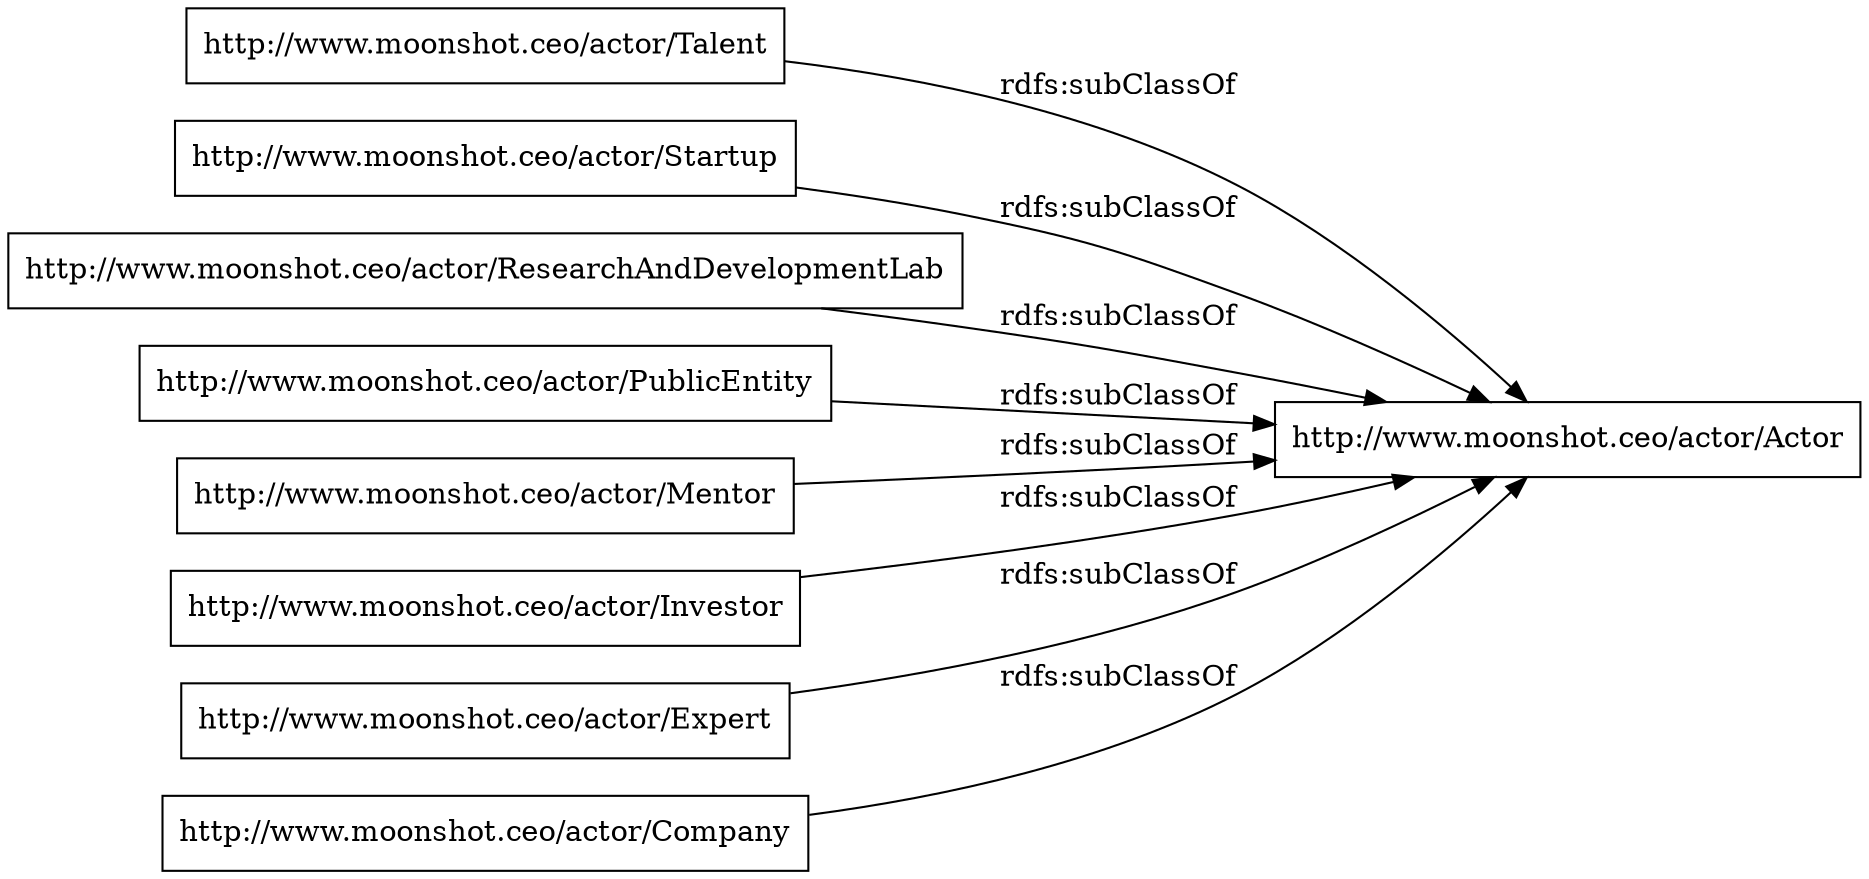 digraph ar2dtool_diagram { 
rankdir=LR;
size="1000"
node [shape = rectangle, color="black"]; "http://www.moonshot.ceo/actor/Talent" "http://www.moonshot.ceo/actor/Startup" "http://www.moonshot.ceo/actor/ResearchAndDevelopmentLab" "http://www.moonshot.ceo/actor/PublicEntity" "http://www.moonshot.ceo/actor/Mentor" "http://www.moonshot.ceo/actor/Investor" "http://www.moonshot.ceo/actor/Expert" "http://www.moonshot.ceo/actor/Company" "http://www.moonshot.ceo/actor/Actor" ; /*classes style*/
	"http://www.moonshot.ceo/actor/PublicEntity" -> "http://www.moonshot.ceo/actor/Actor" [ label = "rdfs:subClassOf" ];
	"http://www.moonshot.ceo/actor/ResearchAndDevelopmentLab" -> "http://www.moonshot.ceo/actor/Actor" [ label = "rdfs:subClassOf" ];
	"http://www.moonshot.ceo/actor/Mentor" -> "http://www.moonshot.ceo/actor/Actor" [ label = "rdfs:subClassOf" ];
	"http://www.moonshot.ceo/actor/Talent" -> "http://www.moonshot.ceo/actor/Actor" [ label = "rdfs:subClassOf" ];
	"http://www.moonshot.ceo/actor/Expert" -> "http://www.moonshot.ceo/actor/Actor" [ label = "rdfs:subClassOf" ];
	"http://www.moonshot.ceo/actor/Startup" -> "http://www.moonshot.ceo/actor/Actor" [ label = "rdfs:subClassOf" ];
	"http://www.moonshot.ceo/actor/Company" -> "http://www.moonshot.ceo/actor/Actor" [ label = "rdfs:subClassOf" ];
	"http://www.moonshot.ceo/actor/Investor" -> "http://www.moonshot.ceo/actor/Actor" [ label = "rdfs:subClassOf" ];

}
